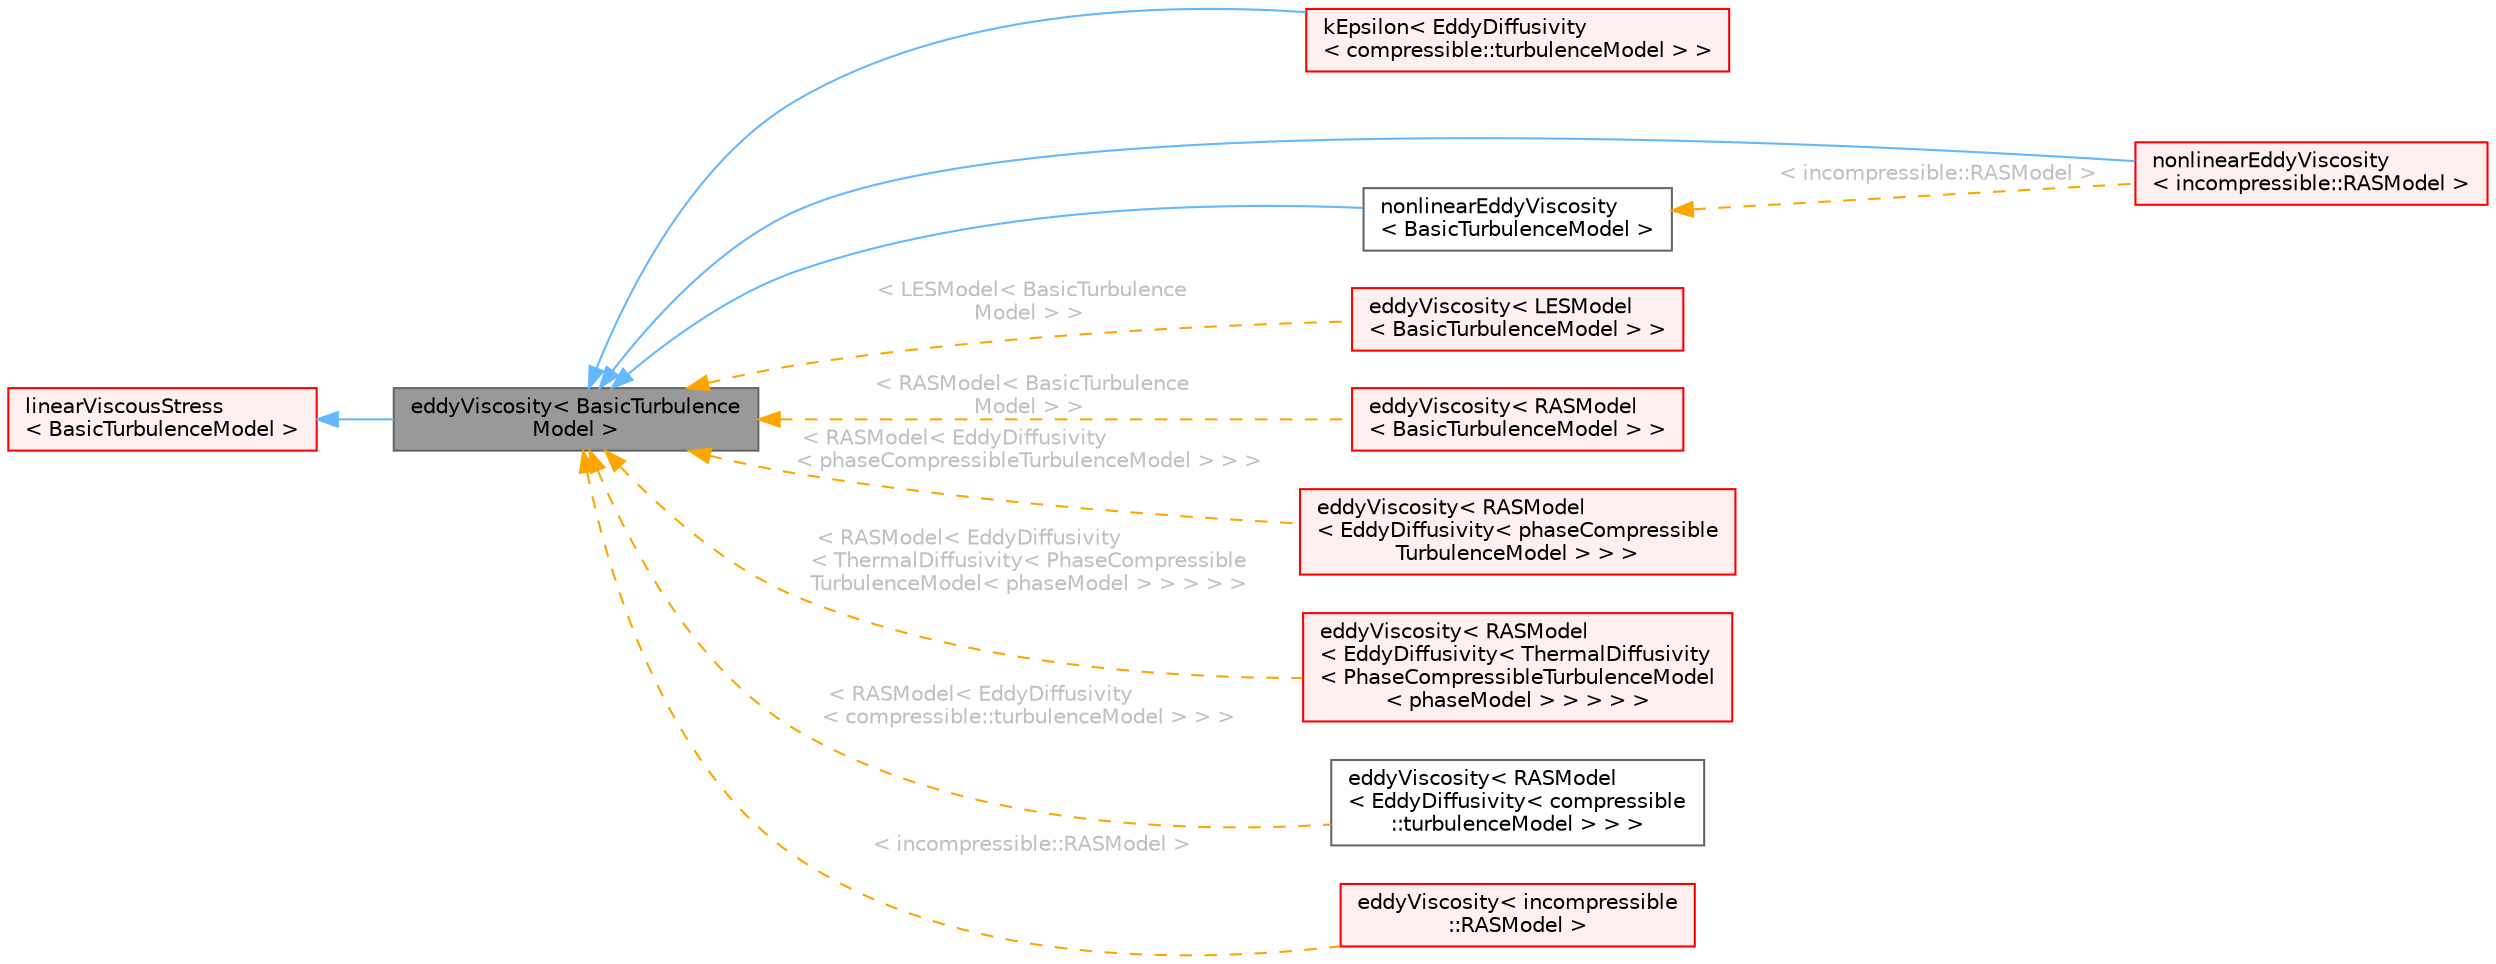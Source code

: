 digraph "eddyViscosity&lt; BasicTurbulenceModel &gt;"
{
 // LATEX_PDF_SIZE
  bgcolor="transparent";
  edge [fontname=Helvetica,fontsize=10,labelfontname=Helvetica,labelfontsize=10];
  node [fontname=Helvetica,fontsize=10,shape=box,height=0.2,width=0.4];
  rankdir="LR";
  Node1 [id="Node000001",label="eddyViscosity\< BasicTurbulence\lModel \>",height=0.2,width=0.4,color="gray40", fillcolor="grey60", style="filled", fontcolor="black",tooltip="Eddy viscosity turbulence model base class."];
  Node2 -> Node1 [id="edge1_Node000001_Node000002",dir="back",color="steelblue1",style="solid",tooltip=" "];
  Node2 [id="Node000002",label="linearViscousStress\l\< BasicTurbulenceModel \>",height=0.2,width=0.4,color="red", fillcolor="#FFF0F0", style="filled",URL="$classFoam_1_1linearViscousStress.html",tooltip="Linear viscous stress turbulence model base class."];
  Node1 -> Node4 [id="edge2_Node000001_Node000004",dir="back",color="steelblue1",style="solid",tooltip=" "];
  Node4 [id="Node000004",label="kEpsilon\< EddyDiffusivity\l\< compressible::turbulenceModel \> \>",height=0.2,width=0.4,color="red", fillcolor="#FFF0F0", style="filled",URL="$classFoam_1_1RASModels_1_1kEpsilon.html",tooltip=" "];
  Node1 -> Node6 [id="edge3_Node000001_Node000006",dir="back",color="steelblue1",style="solid",tooltip=" "];
  Node6 [id="Node000006",label="nonlinearEddyViscosity\l\< incompressible::RASModel \>",height=0.2,width=0.4,color="red", fillcolor="#FFF0F0", style="filled",URL="$classFoam_1_1nonlinearEddyViscosity.html",tooltip=" "];
  Node1 -> Node9 [id="edge4_Node000001_Node000009",dir="back",color="steelblue1",style="solid",tooltip=" "];
  Node9 [id="Node000009",label="nonlinearEddyViscosity\l\< BasicTurbulenceModel \>",height=0.2,width=0.4,color="gray40", fillcolor="white", style="filled",URL="$classFoam_1_1nonlinearEddyViscosity.html",tooltip="Eddy viscosity turbulence model with non-linear correction base class."];
  Node9 -> Node6 [id="edge5_Node000009_Node000006",dir="back",color="orange",style="dashed",tooltip=" ",label=" \< incompressible::RASModel \>",fontcolor="grey" ];
  Node1 -> Node10 [id="edge6_Node000001_Node000010",dir="back",color="orange",style="dashed",tooltip=" ",label=" \< LESModel\< BasicTurbulence\lModel \> \>",fontcolor="grey" ];
  Node10 [id="Node000010",label="eddyViscosity\< LESModel\l\< BasicTurbulenceModel \> \>",height=0.2,width=0.4,color="red", fillcolor="#FFF0F0", style="filled",URL="$classFoam_1_1eddyViscosity.html",tooltip=" "];
  Node1 -> Node22 [id="edge7_Node000001_Node000022",dir="back",color="orange",style="dashed",tooltip=" ",label=" \< RASModel\< BasicTurbulence\lModel \> \>",fontcolor="grey" ];
  Node22 [id="Node000022",label="eddyViscosity\< RASModel\l\< BasicTurbulenceModel \> \>",height=0.2,width=0.4,color="red", fillcolor="#FFF0F0", style="filled",URL="$classFoam_1_1eddyViscosity.html",tooltip=" "];
  Node1 -> Node42 [id="edge8_Node000001_Node000042",dir="back",color="orange",style="dashed",tooltip=" ",label=" \< RASModel\< EddyDiffusivity\l\< phaseCompressibleTurbulenceModel \> \> \>",fontcolor="grey" ];
  Node42 [id="Node000042",label="eddyViscosity\< RASModel\l\< EddyDiffusivity\< phaseCompressible\lTurbulenceModel \> \> \>",height=0.2,width=0.4,color="red", fillcolor="#FFF0F0", style="filled",URL="$classFoam_1_1eddyViscosity.html",tooltip=" "];
  Node1 -> Node45 [id="edge9_Node000001_Node000045",dir="back",color="orange",style="dashed",tooltip=" ",label=" \< RASModel\< EddyDiffusivity\l\< ThermalDiffusivity\< PhaseCompressible\lTurbulenceModel\< phaseModel \> \> \> \> \>",fontcolor="grey" ];
  Node45 [id="Node000045",label="eddyViscosity\< RASModel\l\< EddyDiffusivity\< ThermalDiffusivity\l\< PhaseCompressibleTurbulenceModel\l\< phaseModel \> \> \> \> \>",height=0.2,width=0.4,color="red", fillcolor="#FFF0F0", style="filled",URL="$classFoam_1_1eddyViscosity.html",tooltip=" "];
  Node1 -> Node46 [id="edge10_Node000001_Node000046",dir="back",color="orange",style="dashed",tooltip=" ",label=" \< RASModel\< EddyDiffusivity\l\< compressible::turbulenceModel \> \> \>",fontcolor="grey" ];
  Node46 [id="Node000046",label="eddyViscosity\< RASModel\l\< EddyDiffusivity\< compressible\l::turbulenceModel \> \> \>",height=0.2,width=0.4,color="gray40", fillcolor="white", style="filled",URL="$classFoam_1_1eddyViscosity.html",tooltip=" "];
  Node1 -> Node47 [id="edge11_Node000001_Node000047",dir="back",color="orange",style="dashed",tooltip=" ",label=" \< incompressible::RASModel \>",fontcolor="grey" ];
  Node47 [id="Node000047",label="eddyViscosity\< incompressible\l::RASModel \>",height=0.2,width=0.4,color="red", fillcolor="#FFF0F0", style="filled",URL="$classFoam_1_1eddyViscosity.html",tooltip=" "];
}
